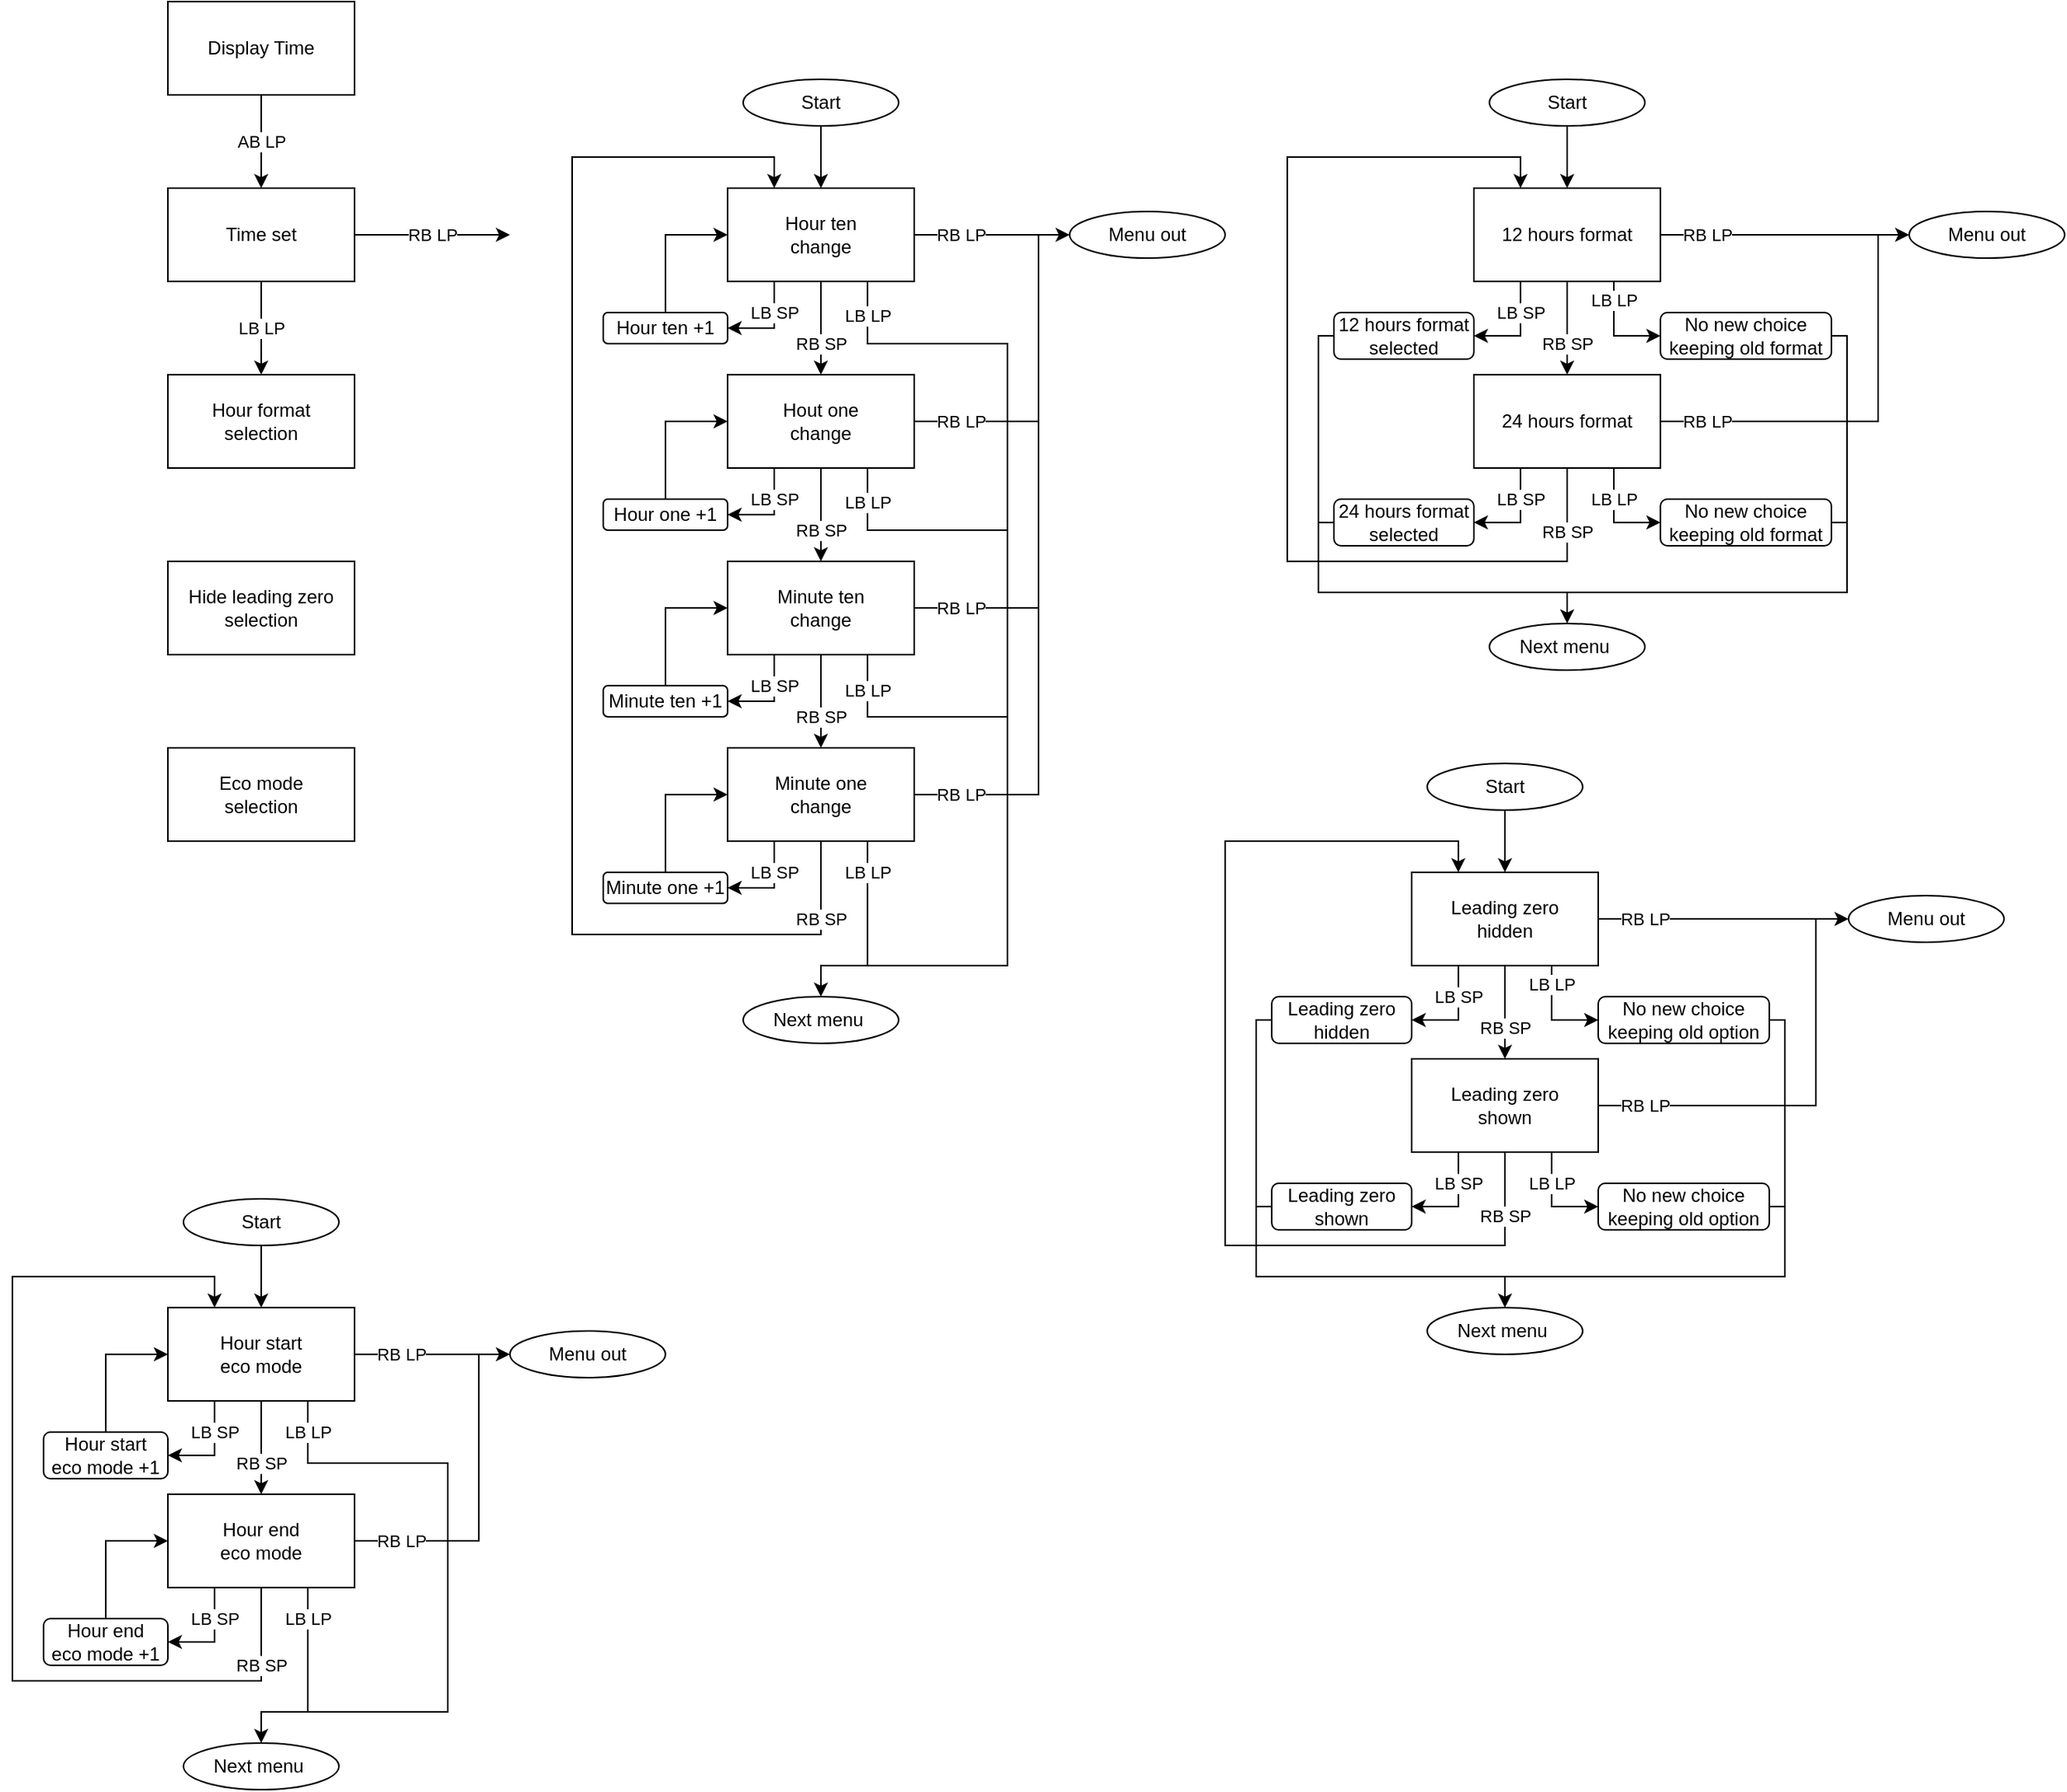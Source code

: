 <mxfile version="20.4.0" type="device"><diagram id="Yvb9KGptRz-v4rxqqtu0" name="Page-1"><mxGraphModel dx="2076" dy="1078" grid="1" gridSize="10" guides="1" tooltips="1" connect="1" arrows="1" fold="1" page="1" pageScale="1" pageWidth="827" pageHeight="1169" math="0" shadow="0"><root><mxCell id="0"/><mxCell id="1" parent="0"/><mxCell id="--akJAqFY3KKHijn7ogY-1" value="Display Time" style="rounded=0;whiteSpace=wrap;html=1;" vertex="1" parent="1"><mxGeometry x="160" y="80" width="120" height="60" as="geometry"/></mxCell><mxCell id="--akJAqFY3KKHijn7ogY-2" value="Hour format&lt;br&gt;selection" style="rounded=0;whiteSpace=wrap;html=1;" vertex="1" parent="1"><mxGeometry x="160" y="320" width="120" height="60" as="geometry"/></mxCell><mxCell id="--akJAqFY3KKHijn7ogY-4" value="AB LP" style="endArrow=classic;html=1;rounded=0;exitX=0.5;exitY=1;exitDx=0;exitDy=0;entryX=0.5;entryY=0;entryDx=0;entryDy=0;" edge="1" parent="1" source="--akJAqFY3KKHijn7ogY-1" target="--akJAqFY3KKHijn7ogY-9"><mxGeometry width="50" height="50" relative="1" as="geometry"><mxPoint x="390" y="310" as="sourcePoint"/><mxPoint x="220" y="180" as="targetPoint"/><mxPoint as="offset"/></mxGeometry></mxCell><mxCell id="--akJAqFY3KKHijn7ogY-6" value="Hide leading zero&lt;br&gt;selection" style="rounded=0;whiteSpace=wrap;html=1;" vertex="1" parent="1"><mxGeometry x="160" y="440" width="120" height="60" as="geometry"/></mxCell><mxCell id="--akJAqFY3KKHijn7ogY-9" value="Time set" style="rounded=0;whiteSpace=wrap;html=1;" vertex="1" parent="1"><mxGeometry x="160" y="200" width="120" height="60" as="geometry"/></mxCell><mxCell id="--akJAqFY3KKHijn7ogY-10" value="Eco mode&lt;br&gt;selection" style="rounded=0;whiteSpace=wrap;html=1;" vertex="1" parent="1"><mxGeometry x="160" y="560" width="120" height="60" as="geometry"/></mxCell><mxCell id="--akJAqFY3KKHijn7ogY-12" value="RB LP" style="endArrow=classic;html=1;rounded=0;" edge="1" parent="1"><mxGeometry width="50" height="50" relative="1" as="geometry"><mxPoint x="280" y="230" as="sourcePoint"/><mxPoint x="380" y="230" as="targetPoint"/></mxGeometry></mxCell><mxCell id="--akJAqFY3KKHijn7ogY-82" value="RB LP" style="edgeStyle=orthogonalEdgeStyle;rounded=0;orthogonalLoop=1;jettySize=auto;html=1;entryX=0;entryY=0.5;entryDx=0;entryDy=0;" edge="1" parent="1" source="--akJAqFY3KKHijn7ogY-13" target="--akJAqFY3KKHijn7ogY-78"><mxGeometry x="-0.4" relative="1" as="geometry"><mxPoint as="offset"/></mxGeometry></mxCell><mxCell id="--akJAqFY3KKHijn7ogY-13" value="Hour ten&lt;br&gt;change" style="rounded=0;whiteSpace=wrap;html=1;" vertex="1" parent="1"><mxGeometry x="520" y="200" width="120" height="60" as="geometry"/></mxCell><mxCell id="--akJAqFY3KKHijn7ogY-14" value="LB SP" style="endArrow=classic;html=1;rounded=0;exitX=0.25;exitY=1;exitDx=0;exitDy=0;entryX=1;entryY=0.5;entryDx=0;entryDy=0;" edge="1" parent="1" source="--akJAqFY3KKHijn7ogY-13" target="--akJAqFY3KKHijn7ogY-15"><mxGeometry x="-0.333" width="50" height="50" relative="1" as="geometry"><mxPoint x="544" y="260" as="sourcePoint"/><mxPoint x="580" y="300" as="targetPoint"/><Array as="points"><mxPoint x="550" y="290"/></Array><mxPoint as="offset"/></mxGeometry></mxCell><mxCell id="--akJAqFY3KKHijn7ogY-15" value="Hour ten +1" style="rounded=1;whiteSpace=wrap;html=1;" vertex="1" parent="1"><mxGeometry x="440" y="280" width="80" height="20" as="geometry"/></mxCell><mxCell id="--akJAqFY3KKHijn7ogY-17" value="" style="endArrow=classic;html=1;rounded=0;exitX=0.5;exitY=0;exitDx=0;exitDy=0;" edge="1" parent="1" source="--akJAqFY3KKHijn7ogY-15"><mxGeometry width="50" height="50" relative="1" as="geometry"><mxPoint x="460" y="320" as="sourcePoint"/><mxPoint x="520" y="230" as="targetPoint"/><Array as="points"><mxPoint x="480" y="230"/></Array></mxGeometry></mxCell><mxCell id="--akJAqFY3KKHijn7ogY-18" value="RB SP" style="endArrow=classic;html=1;rounded=0;exitX=0.5;exitY=1;exitDx=0;exitDy=0;entryX=0.5;entryY=0;entryDx=0;entryDy=0;" edge="1" parent="1" source="--akJAqFY3KKHijn7ogY-13" target="--akJAqFY3KKHijn7ogY-19"><mxGeometry x="0.333" width="50" height="50" relative="1" as="geometry"><mxPoint x="460" y="410" as="sourcePoint"/><mxPoint x="580" y="330" as="targetPoint"/><Array as="points"/><mxPoint as="offset"/></mxGeometry></mxCell><mxCell id="--akJAqFY3KKHijn7ogY-19" value="Hout one&lt;br&gt;change" style="rounded=0;whiteSpace=wrap;html=1;" vertex="1" parent="1"><mxGeometry x="520" y="320" width="120" height="60" as="geometry"/></mxCell><mxCell id="--akJAqFY3KKHijn7ogY-25" value="Minute ten&lt;br&gt;change" style="rounded=0;whiteSpace=wrap;html=1;" vertex="1" parent="1"><mxGeometry x="520" y="440" width="120" height="60" as="geometry"/></mxCell><mxCell id="--akJAqFY3KKHijn7ogY-26" value="Minute one&lt;br&gt;change" style="rounded=0;whiteSpace=wrap;html=1;" vertex="1" parent="1"><mxGeometry x="520" y="560" width="120" height="60" as="geometry"/></mxCell><mxCell id="--akJAqFY3KKHijn7ogY-68" style="edgeStyle=orthogonalEdgeStyle;rounded=0;orthogonalLoop=1;jettySize=auto;html=1;exitX=0.5;exitY=0;exitDx=0;exitDy=0;entryX=0;entryY=0.5;entryDx=0;entryDy=0;" edge="1" parent="1" source="--akJAqFY3KKHijn7ogY-30" target="--akJAqFY3KKHijn7ogY-19"><mxGeometry relative="1" as="geometry"/></mxCell><mxCell id="--akJAqFY3KKHijn7ogY-30" value="Hour one +1" style="rounded=1;whiteSpace=wrap;html=1;" vertex="1" parent="1"><mxGeometry x="440" y="400" width="80" height="20" as="geometry"/></mxCell><mxCell id="--akJAqFY3KKHijn7ogY-69" style="edgeStyle=orthogonalEdgeStyle;rounded=0;orthogonalLoop=1;jettySize=auto;html=1;exitX=0.5;exitY=0;exitDx=0;exitDy=0;entryX=0;entryY=0.5;entryDx=0;entryDy=0;" edge="1" parent="1" source="--akJAqFY3KKHijn7ogY-31" target="--akJAqFY3KKHijn7ogY-25"><mxGeometry relative="1" as="geometry"/></mxCell><mxCell id="--akJAqFY3KKHijn7ogY-31" value="Minute ten +1" style="rounded=1;whiteSpace=wrap;html=1;" vertex="1" parent="1"><mxGeometry x="440" y="520" width="80" height="20" as="geometry"/></mxCell><mxCell id="--akJAqFY3KKHijn7ogY-70" style="edgeStyle=orthogonalEdgeStyle;rounded=0;orthogonalLoop=1;jettySize=auto;html=1;exitX=0.5;exitY=0;exitDx=0;exitDy=0;entryX=0;entryY=0.5;entryDx=0;entryDy=0;" edge="1" parent="1" source="--akJAqFY3KKHijn7ogY-32" target="--akJAqFY3KKHijn7ogY-26"><mxGeometry relative="1" as="geometry"/></mxCell><mxCell id="--akJAqFY3KKHijn7ogY-32" value="Minute one +1" style="rounded=1;whiteSpace=wrap;html=1;" vertex="1" parent="1"><mxGeometry x="440" y="640" width="80" height="20" as="geometry"/></mxCell><mxCell id="--akJAqFY3KKHijn7ogY-33" value="LB SP" style="endArrow=classic;html=1;rounded=0;exitX=0.25;exitY=1;exitDx=0;exitDy=0;entryX=1;entryY=0.5;entryDx=0;entryDy=0;" edge="1" parent="1" source="--akJAqFY3KKHijn7ogY-26" target="--akJAqFY3KKHijn7ogY-32"><mxGeometry x="-0.333" width="50" height="50" relative="1" as="geometry"><mxPoint x="590" y="660" as="sourcePoint"/><mxPoint x="640" y="610" as="targetPoint"/><Array as="points"><mxPoint x="550" y="650"/></Array><mxPoint as="offset"/></mxGeometry></mxCell><mxCell id="--akJAqFY3KKHijn7ogY-34" value="LB SP" style="endArrow=classic;html=1;rounded=0;entryX=1;entryY=0.5;entryDx=0;entryDy=0;exitX=0.25;exitY=1;exitDx=0;exitDy=0;" edge="1" parent="1" source="--akJAqFY3KKHijn7ogY-25" target="--akJAqFY3KKHijn7ogY-31"><mxGeometry x="-0.333" width="50" height="50" relative="1" as="geometry"><mxPoint x="540" y="510" as="sourcePoint"/><mxPoint x="640" y="470" as="targetPoint"/><Array as="points"><mxPoint x="550" y="530"/></Array><mxPoint as="offset"/></mxGeometry></mxCell><mxCell id="--akJAqFY3KKHijn7ogY-35" value="LB SP" style="endArrow=classic;html=1;rounded=0;exitX=0.25;exitY=1;exitDx=0;exitDy=0;entryX=1;entryY=0.5;entryDx=0;entryDy=0;" edge="1" parent="1" source="--akJAqFY3KKHijn7ogY-19" target="--akJAqFY3KKHijn7ogY-30"><mxGeometry x="-0.333" width="50" height="50" relative="1" as="geometry"><mxPoint x="560" y="460" as="sourcePoint"/><mxPoint x="610" y="410" as="targetPoint"/><Array as="points"><mxPoint x="550" y="410"/></Array><mxPoint as="offset"/></mxGeometry></mxCell><mxCell id="--akJAqFY3KKHijn7ogY-27" value="RB SP" style="endArrow=classic;html=1;rounded=0;exitX=0.5;exitY=1;exitDx=0;exitDy=0;entryX=0.5;entryY=0;entryDx=0;entryDy=0;" edge="1" parent="1" source="--akJAqFY3KKHijn7ogY-19" target="--akJAqFY3KKHijn7ogY-25"><mxGeometry x="0.333" width="50" height="50" relative="1" as="geometry"><mxPoint x="590" y="400" as="sourcePoint"/><mxPoint x="640" y="350" as="targetPoint"/><mxPoint as="offset"/></mxGeometry></mxCell><mxCell id="--akJAqFY3KKHijn7ogY-28" value="RB SP" style="endArrow=classic;html=1;rounded=0;exitX=0.5;exitY=1;exitDx=0;exitDy=0;entryX=0.5;entryY=0;entryDx=0;entryDy=0;" edge="1" parent="1" source="--akJAqFY3KKHijn7ogY-25" target="--akJAqFY3KKHijn7ogY-26"><mxGeometry x="0.333" width="50" height="50" relative="1" as="geometry"><mxPoint x="590" y="390.0" as="sourcePoint"/><mxPoint x="590" y="450.0" as="targetPoint"/><mxPoint as="offset"/></mxGeometry></mxCell><mxCell id="--akJAqFY3KKHijn7ogY-29" value="RB SP" style="endArrow=classic;html=1;rounded=0;exitX=0.5;exitY=1;exitDx=0;exitDy=0;entryX=0.25;entryY=0;entryDx=0;entryDy=0;" edge="1" parent="1" source="--akJAqFY3KKHijn7ogY-26" target="--akJAqFY3KKHijn7ogY-13"><mxGeometry x="-0.885" width="50" height="50" relative="1" as="geometry"><mxPoint x="590" y="510.0" as="sourcePoint"/><mxPoint x="670" y="430" as="targetPoint"/><Array as="points"><mxPoint x="580" y="680"/><mxPoint x="420" y="680"/><mxPoint x="420" y="180"/><mxPoint x="550" y="180"/></Array><mxPoint as="offset"/></mxGeometry></mxCell><mxCell id="--akJAqFY3KKHijn7ogY-36" value="LB LP" style="endArrow=classic;html=1;rounded=0;exitX=0.5;exitY=1;exitDx=0;exitDy=0;entryX=0.5;entryY=0;entryDx=0;entryDy=0;" edge="1" parent="1" source="--akJAqFY3KKHijn7ogY-9" target="--akJAqFY3KKHijn7ogY-2"><mxGeometry width="50" height="50" relative="1" as="geometry"><mxPoint x="430" y="320" as="sourcePoint"/><mxPoint x="480" y="270" as="targetPoint"/></mxGeometry></mxCell><mxCell id="--akJAqFY3KKHijn7ogY-80" value="RB LP" style="edgeStyle=orthogonalEdgeStyle;rounded=0;orthogonalLoop=1;jettySize=auto;html=1;entryX=0;entryY=0.5;entryDx=0;entryDy=0;" edge="1" parent="1" source="--akJAqFY3KKHijn7ogY-38" target="--akJAqFY3KKHijn7ogY-61"><mxGeometry x="-0.625" relative="1" as="geometry"><mxPoint as="offset"/></mxGeometry></mxCell><mxCell id="--akJAqFY3KKHijn7ogY-38" value="12 hours format" style="rounded=0;whiteSpace=wrap;html=1;" vertex="1" parent="1"><mxGeometry x="1000" y="200" width="120" height="60" as="geometry"/></mxCell><mxCell id="--akJAqFY3KKHijn7ogY-39" value="24 hours format" style="rounded=0;whiteSpace=wrap;html=1;" vertex="1" parent="1"><mxGeometry x="1000" y="320" width="120" height="60" as="geometry"/></mxCell><mxCell id="--akJAqFY3KKHijn7ogY-43" value="12 hours format&lt;br&gt;selected" style="rounded=1;whiteSpace=wrap;html=1;" vertex="1" parent="1"><mxGeometry x="910" y="280" width="90" height="30" as="geometry"/></mxCell><mxCell id="--akJAqFY3KKHijn7ogY-44" value="LB SP" style="endArrow=classic;html=1;rounded=0;exitX=0.25;exitY=1;exitDx=0;exitDy=0;entryX=1;entryY=0.5;entryDx=0;entryDy=0;" edge="1" parent="1" source="--akJAqFY3KKHijn7ogY-38" target="--akJAqFY3KKHijn7ogY-43"><mxGeometry x="-0.385" width="50" height="50" relative="1" as="geometry"><mxPoint x="1000" y="330" as="sourcePoint"/><mxPoint x="1050" y="280" as="targetPoint"/><Array as="points"><mxPoint x="1030" y="295"/></Array><mxPoint as="offset"/></mxGeometry></mxCell><mxCell id="--akJAqFY3KKHijn7ogY-40" value="RB SP" style="endArrow=classic;html=1;rounded=0;exitX=0.5;exitY=1;exitDx=0;exitDy=0;entryX=0.5;entryY=0;entryDx=0;entryDy=0;" edge="1" parent="1" source="--akJAqFY3KKHijn7ogY-38" target="--akJAqFY3KKHijn7ogY-39"><mxGeometry x="0.333" width="50" height="50" relative="1" as="geometry"><mxPoint x="910" y="320" as="sourcePoint"/><mxPoint x="960" y="270" as="targetPoint"/><mxPoint as="offset"/></mxGeometry></mxCell><mxCell id="--akJAqFY3KKHijn7ogY-45" value="Start" style="ellipse;whiteSpace=wrap;html=1;" vertex="1" parent="1"><mxGeometry x="1010" y="130" width="100" height="30" as="geometry"/></mxCell><mxCell id="--akJAqFY3KKHijn7ogY-47" value="Next menu&amp;nbsp;" style="ellipse;whiteSpace=wrap;html=1;" vertex="1" parent="1"><mxGeometry x="1010" y="480" width="100" height="30" as="geometry"/></mxCell><mxCell id="--akJAqFY3KKHijn7ogY-48" value="LB LP" style="endArrow=classic;html=1;rounded=0;exitX=0.75;exitY=1;exitDx=0;exitDy=0;entryX=0;entryY=0.5;entryDx=0;entryDy=0;" edge="1" parent="1" source="--akJAqFY3KKHijn7ogY-38" target="--akJAqFY3KKHijn7ogY-49"><mxGeometry x="-0.639" width="50" height="50" relative="1" as="geometry"><mxPoint x="1010" y="370" as="sourcePoint"/><mxPoint x="1160" y="310" as="targetPoint"/><Array as="points"><mxPoint x="1090" y="295"/></Array><mxPoint as="offset"/></mxGeometry></mxCell><mxCell id="--akJAqFY3KKHijn7ogY-49" value="No new choice&lt;br&gt;keeping old format" style="rounded=1;whiteSpace=wrap;html=1;" vertex="1" parent="1"><mxGeometry x="1120" y="280" width="110" height="30" as="geometry"/></mxCell><mxCell id="--akJAqFY3KKHijn7ogY-51" value="RB SP" style="endArrow=classic;html=1;rounded=0;exitX=0.5;exitY=1;exitDx=0;exitDy=0;entryX=0.25;entryY=0;entryDx=0;entryDy=0;" edge="1" parent="1" source="--akJAqFY3KKHijn7ogY-39" target="--akJAqFY3KKHijn7ogY-38"><mxGeometry x="-0.877" width="50" height="50" relative="1" as="geometry"><mxPoint x="1030" y="370" as="sourcePoint"/><mxPoint x="1080" y="320" as="targetPoint"/><Array as="points"><mxPoint x="1060" y="440"/><mxPoint x="880" y="440"/><mxPoint x="880" y="180"/><mxPoint x="1030" y="180"/></Array><mxPoint as="offset"/></mxGeometry></mxCell><mxCell id="--akJAqFY3KKHijn7ogY-52" value="24 hours format&lt;br&gt;selected" style="rounded=1;whiteSpace=wrap;html=1;" vertex="1" parent="1"><mxGeometry x="910" y="400" width="90" height="30" as="geometry"/></mxCell><mxCell id="--akJAqFY3KKHijn7ogY-53" value="LB SP" style="endArrow=classic;html=1;rounded=0;exitX=0.25;exitY=1;exitDx=0;exitDy=0;entryX=1;entryY=0.5;entryDx=0;entryDy=0;" edge="1" parent="1" source="--akJAqFY3KKHijn7ogY-39" target="--akJAqFY3KKHijn7ogY-52"><mxGeometry x="-0.385" width="50" height="50" relative="1" as="geometry"><mxPoint x="1030" y="430" as="sourcePoint"/><mxPoint x="1080" y="380" as="targetPoint"/><Array as="points"><mxPoint x="1030" y="415"/></Array><mxPoint as="offset"/></mxGeometry></mxCell><mxCell id="--akJAqFY3KKHijn7ogY-54" value="No new choice&lt;br&gt;keeping old format" style="rounded=1;whiteSpace=wrap;html=1;" vertex="1" parent="1"><mxGeometry x="1120" y="400" width="110" height="30" as="geometry"/></mxCell><mxCell id="--akJAqFY3KKHijn7ogY-55" value="LB LP" style="endArrow=classic;html=1;rounded=0;exitX=0.75;exitY=1;exitDx=0;exitDy=0;entryX=0;entryY=0.5;entryDx=0;entryDy=0;" edge="1" parent="1" source="--akJAqFY3KKHijn7ogY-39" target="--akJAqFY3KKHijn7ogY-54"><mxGeometry x="-0.385" width="50" height="50" relative="1" as="geometry"><mxPoint x="1100" y="380" as="sourcePoint"/><mxPoint x="1150" y="330" as="targetPoint"/><Array as="points"><mxPoint x="1090" y="415"/></Array><mxPoint as="offset"/></mxGeometry></mxCell><mxCell id="--akJAqFY3KKHijn7ogY-58" value="" style="endArrow=classic;html=1;rounded=0;exitX=0.5;exitY=1;exitDx=0;exitDy=0;entryX=0.5;entryY=0;entryDx=0;entryDy=0;" edge="1" parent="1" source="--akJAqFY3KKHijn7ogY-45" target="--akJAqFY3KKHijn7ogY-38"><mxGeometry width="50" height="50" relative="1" as="geometry"><mxPoint x="1070" y="170" as="sourcePoint"/><mxPoint x="1120" y="120" as="targetPoint"/></mxGeometry></mxCell><mxCell id="--akJAqFY3KKHijn7ogY-59" value="" style="endArrow=classic;html=1;rounded=0;entryX=0.5;entryY=0;entryDx=0;entryDy=0;exitX=0;exitY=0.5;exitDx=0;exitDy=0;" edge="1" parent="1" source="--akJAqFY3KKHijn7ogY-43" target="--akJAqFY3KKHijn7ogY-47"><mxGeometry width="50" height="50" relative="1" as="geometry"><mxPoint x="1090" y="440" as="sourcePoint"/><mxPoint x="1140" y="390" as="targetPoint"/><Array as="points"><mxPoint x="900" y="295"/><mxPoint x="900" y="460"/><mxPoint x="1060" y="460"/></Array></mxGeometry></mxCell><mxCell id="--akJAqFY3KKHijn7ogY-60" value="" style="endArrow=none;html=1;rounded=0;exitX=0;exitY=0.5;exitDx=0;exitDy=0;" edge="1" parent="1" source="--akJAqFY3KKHijn7ogY-52"><mxGeometry width="50" height="50" relative="1" as="geometry"><mxPoint x="1090" y="380" as="sourcePoint"/><mxPoint x="900" y="415" as="targetPoint"/></mxGeometry></mxCell><mxCell id="--akJAqFY3KKHijn7ogY-61" value="Menu out" style="ellipse;whiteSpace=wrap;html=1;" vertex="1" parent="1"><mxGeometry x="1280" y="215" width="100" height="30" as="geometry"/></mxCell><mxCell id="--akJAqFY3KKHijn7ogY-63" value="" style="endArrow=none;html=1;rounded=0;exitX=1;exitY=0.5;exitDx=0;exitDy=0;" edge="1" parent="1" source="--akJAqFY3KKHijn7ogY-49"><mxGeometry width="50" height="50" relative="1" as="geometry"><mxPoint x="1110" y="390" as="sourcePoint"/><mxPoint x="1060" y="460" as="targetPoint"/><Array as="points"><mxPoint x="1240" y="295"/><mxPoint x="1240" y="460"/></Array></mxGeometry></mxCell><mxCell id="--akJAqFY3KKHijn7ogY-64" value="" style="endArrow=none;html=1;rounded=0;exitX=1;exitY=0.5;exitDx=0;exitDy=0;" edge="1" parent="1" source="--akJAqFY3KKHijn7ogY-54"><mxGeometry width="50" height="50" relative="1" as="geometry"><mxPoint x="1110" y="390" as="sourcePoint"/><mxPoint x="1240" y="415" as="targetPoint"/></mxGeometry></mxCell><mxCell id="--akJAqFY3KKHijn7ogY-71" value="Next menu&amp;nbsp;" style="ellipse;whiteSpace=wrap;html=1;" vertex="1" parent="1"><mxGeometry x="530" y="720" width="100" height="30" as="geometry"/></mxCell><mxCell id="--akJAqFY3KKHijn7ogY-72" value="LB LP" style="endArrow=classic;html=1;rounded=0;exitX=0.75;exitY=1;exitDx=0;exitDy=0;entryX=0.5;entryY=0;entryDx=0;entryDy=0;" edge="1" parent="1" source="--akJAqFY3KKHijn7ogY-26" target="--akJAqFY3KKHijn7ogY-71"><mxGeometry x="-0.692" width="50" height="50" relative="1" as="geometry"><mxPoint x="690" y="680" as="sourcePoint"/><mxPoint x="740" y="630" as="targetPoint"/><Array as="points"><mxPoint x="610" y="700"/><mxPoint x="580" y="700"/></Array><mxPoint as="offset"/></mxGeometry></mxCell><mxCell id="--akJAqFY3KKHijn7ogY-73" value="LB LP" style="endArrow=none;html=1;rounded=0;exitX=0.75;exitY=1;exitDx=0;exitDy=0;" edge="1" parent="1" source="--akJAqFY3KKHijn7ogY-25"><mxGeometry x="-0.882" width="50" height="50" relative="1" as="geometry"><mxPoint x="660" y="610" as="sourcePoint"/><mxPoint x="610" y="700" as="targetPoint"/><Array as="points"><mxPoint x="610" y="540"/><mxPoint x="700" y="540"/><mxPoint x="700" y="700"/></Array><mxPoint as="offset"/></mxGeometry></mxCell><mxCell id="--akJAqFY3KKHijn7ogY-74" value="LB LP" style="endArrow=none;html=1;rounded=0;exitX=0.75;exitY=1;exitDx=0;exitDy=0;" edge="1" parent="1" source="--akJAqFY3KKHijn7ogY-19"><mxGeometry x="-0.826" width="50" height="50" relative="1" as="geometry"><mxPoint x="660" y="520" as="sourcePoint"/><mxPoint x="700" y="540" as="targetPoint"/><Array as="points"><mxPoint x="610" y="420"/><mxPoint x="700" y="420"/></Array><mxPoint as="offset"/></mxGeometry></mxCell><mxCell id="--akJAqFY3KKHijn7ogY-75" value="LB LP" style="endArrow=none;html=1;rounded=0;exitX=0.75;exitY=1;exitDx=0;exitDy=0;" edge="1" parent="1" source="--akJAqFY3KKHijn7ogY-13"><mxGeometry x="-0.826" width="50" height="50" relative="1" as="geometry"><mxPoint x="660" y="360" as="sourcePoint"/><mxPoint x="700" y="420" as="targetPoint"/><Array as="points"><mxPoint x="610" y="300"/><mxPoint x="700" y="300"/></Array><mxPoint as="offset"/></mxGeometry></mxCell><mxCell id="--akJAqFY3KKHijn7ogY-77" style="edgeStyle=orthogonalEdgeStyle;rounded=0;orthogonalLoop=1;jettySize=auto;html=1;entryX=0.5;entryY=0;entryDx=0;entryDy=0;" edge="1" parent="1" source="--akJAqFY3KKHijn7ogY-76" target="--akJAqFY3KKHijn7ogY-13"><mxGeometry relative="1" as="geometry"/></mxCell><mxCell id="--akJAqFY3KKHijn7ogY-76" value="Start" style="ellipse;whiteSpace=wrap;html=1;" vertex="1" parent="1"><mxGeometry x="530" y="130" width="100" height="30" as="geometry"/></mxCell><mxCell id="--akJAqFY3KKHijn7ogY-78" value="Menu out" style="ellipse;whiteSpace=wrap;html=1;" vertex="1" parent="1"><mxGeometry x="740" y="215" width="100" height="30" as="geometry"/></mxCell><mxCell id="--akJAqFY3KKHijn7ogY-81" value="RB LP" style="endArrow=none;html=1;rounded=0;exitX=1;exitY=0.5;exitDx=0;exitDy=0;" edge="1" parent="1" source="--akJAqFY3KKHijn7ogY-39"><mxGeometry x="-0.769" width="50" height="50" relative="1" as="geometry"><mxPoint x="1010" y="350" as="sourcePoint"/><mxPoint x="1260" y="230" as="targetPoint"/><Array as="points"><mxPoint x="1260" y="350"/></Array><mxPoint as="offset"/></mxGeometry></mxCell><mxCell id="--akJAqFY3KKHijn7ogY-83" value="RB LP" style="endArrow=none;html=1;rounded=0;exitX=1;exitY=0.5;exitDx=0;exitDy=0;" edge="1" parent="1" source="--akJAqFY3KKHijn7ogY-19"><mxGeometry x="-0.7" width="50" height="50" relative="1" as="geometry"><mxPoint x="770" y="440" as="sourcePoint"/><mxPoint x="720" y="230" as="targetPoint"/><Array as="points"><mxPoint x="670" y="350"/><mxPoint x="720" y="350"/></Array><mxPoint as="offset"/></mxGeometry></mxCell><mxCell id="--akJAqFY3KKHijn7ogY-85" value="RB LP" style="endArrow=none;html=1;rounded=0;exitX=1;exitY=0.5;exitDx=0;exitDy=0;" edge="1" parent="1" source="--akJAqFY3KKHijn7ogY-25"><mxGeometry x="-0.7" width="50" height="50" relative="1" as="geometry"><mxPoint x="770" y="440" as="sourcePoint"/><mxPoint x="720" y="350" as="targetPoint"/><Array as="points"><mxPoint x="720" y="470"/></Array><mxPoint as="offset"/></mxGeometry></mxCell><mxCell id="--akJAqFY3KKHijn7ogY-86" value="RB LP" style="endArrow=none;html=1;rounded=0;exitX=1;exitY=0.5;exitDx=0;exitDy=0;" edge="1" parent="1" source="--akJAqFY3KKHijn7ogY-26"><mxGeometry x="-0.7" width="50" height="50" relative="1" as="geometry"><mxPoint x="770" y="520" as="sourcePoint"/><mxPoint x="720" y="470" as="targetPoint"/><Array as="points"><mxPoint x="720" y="590"/></Array><mxPoint as="offset"/></mxGeometry></mxCell><mxCell id="--akJAqFY3KKHijn7ogY-87" value="RB LP" style="edgeStyle=orthogonalEdgeStyle;rounded=0;orthogonalLoop=1;jettySize=auto;html=1;entryX=0;entryY=0.5;entryDx=0;entryDy=0;" edge="1" parent="1" source="--akJAqFY3KKHijn7ogY-88" target="--akJAqFY3KKHijn7ogY-105"><mxGeometry x="-0.627" relative="1" as="geometry"><mxPoint as="offset"/></mxGeometry></mxCell><mxCell id="--akJAqFY3KKHijn7ogY-88" value="Leading zero&lt;br&gt;hidden" style="rounded=0;whiteSpace=wrap;html=1;" vertex="1" parent="1"><mxGeometry x="960" y="640" width="120" height="60" as="geometry"/></mxCell><mxCell id="--akJAqFY3KKHijn7ogY-89" value="Leading zero&lt;br&gt;shown" style="rounded=0;whiteSpace=wrap;html=1;" vertex="1" parent="1"><mxGeometry x="960" y="760" width="120" height="60" as="geometry"/></mxCell><mxCell id="--akJAqFY3KKHijn7ogY-90" value="Leading zero&lt;br&gt;hidden" style="rounded=1;whiteSpace=wrap;html=1;" vertex="1" parent="1"><mxGeometry x="870" y="720" width="90" height="30" as="geometry"/></mxCell><mxCell id="--akJAqFY3KKHijn7ogY-91" value="LB SP" style="endArrow=classic;html=1;rounded=0;exitX=0.25;exitY=1;exitDx=0;exitDy=0;entryX=1;entryY=0.5;entryDx=0;entryDy=0;" edge="1" parent="1" source="--akJAqFY3KKHijn7ogY-88" target="--akJAqFY3KKHijn7ogY-90"><mxGeometry x="-0.385" width="50" height="50" relative="1" as="geometry"><mxPoint x="960" y="770" as="sourcePoint"/><mxPoint x="1010" y="720" as="targetPoint"/><Array as="points"><mxPoint x="990" y="735"/></Array><mxPoint as="offset"/></mxGeometry></mxCell><mxCell id="--akJAqFY3KKHijn7ogY-92" value="RB SP" style="endArrow=classic;html=1;rounded=0;exitX=0.5;exitY=1;exitDx=0;exitDy=0;entryX=0.5;entryY=0;entryDx=0;entryDy=0;" edge="1" parent="1" source="--akJAqFY3KKHijn7ogY-88" target="--akJAqFY3KKHijn7ogY-89"><mxGeometry x="0.333" width="50" height="50" relative="1" as="geometry"><mxPoint x="870" y="760" as="sourcePoint"/><mxPoint x="920" y="710" as="targetPoint"/><mxPoint as="offset"/></mxGeometry></mxCell><mxCell id="--akJAqFY3KKHijn7ogY-93" value="Start" style="ellipse;whiteSpace=wrap;html=1;" vertex="1" parent="1"><mxGeometry x="970" y="570" width="100" height="30" as="geometry"/></mxCell><mxCell id="--akJAqFY3KKHijn7ogY-94" value="Next menu&amp;nbsp;" style="ellipse;whiteSpace=wrap;html=1;" vertex="1" parent="1"><mxGeometry x="970" y="920" width="100" height="30" as="geometry"/></mxCell><mxCell id="--akJAqFY3KKHijn7ogY-95" value="LB LP" style="endArrow=classic;html=1;rounded=0;exitX=0.75;exitY=1;exitDx=0;exitDy=0;entryX=0;entryY=0.5;entryDx=0;entryDy=0;" edge="1" parent="1" source="--akJAqFY3KKHijn7ogY-88" target="--akJAqFY3KKHijn7ogY-96"><mxGeometry x="-0.639" width="50" height="50" relative="1" as="geometry"><mxPoint x="970" y="810" as="sourcePoint"/><mxPoint x="1120" y="750" as="targetPoint"/><Array as="points"><mxPoint x="1050" y="735"/></Array><mxPoint as="offset"/></mxGeometry></mxCell><mxCell id="--akJAqFY3KKHijn7ogY-96" value="No new choice&lt;br&gt;keeping old option" style="rounded=1;whiteSpace=wrap;html=1;" vertex="1" parent="1"><mxGeometry x="1080" y="720" width="110" height="30" as="geometry"/></mxCell><mxCell id="--akJAqFY3KKHijn7ogY-97" value="RB SP" style="endArrow=classic;html=1;rounded=0;exitX=0.5;exitY=1;exitDx=0;exitDy=0;entryX=0.25;entryY=0;entryDx=0;entryDy=0;" edge="1" parent="1" source="--akJAqFY3KKHijn7ogY-89" target="--akJAqFY3KKHijn7ogY-88"><mxGeometry x="-0.877" width="50" height="50" relative="1" as="geometry"><mxPoint x="990" y="810" as="sourcePoint"/><mxPoint x="1040" y="760" as="targetPoint"/><Array as="points"><mxPoint x="1020" y="880"/><mxPoint x="840" y="880"/><mxPoint x="840" y="620"/><mxPoint x="990" y="620"/></Array><mxPoint as="offset"/></mxGeometry></mxCell><mxCell id="--akJAqFY3KKHijn7ogY-98" value="Leading zero&lt;br&gt;shown" style="rounded=1;whiteSpace=wrap;html=1;" vertex="1" parent="1"><mxGeometry x="870" y="840" width="90" height="30" as="geometry"/></mxCell><mxCell id="--akJAqFY3KKHijn7ogY-99" value="LB SP" style="endArrow=classic;html=1;rounded=0;exitX=0.25;exitY=1;exitDx=0;exitDy=0;entryX=1;entryY=0.5;entryDx=0;entryDy=0;" edge="1" parent="1" source="--akJAqFY3KKHijn7ogY-89" target="--akJAqFY3KKHijn7ogY-98"><mxGeometry x="-0.385" width="50" height="50" relative="1" as="geometry"><mxPoint x="990" y="870" as="sourcePoint"/><mxPoint x="1040" y="820" as="targetPoint"/><Array as="points"><mxPoint x="990" y="855"/></Array><mxPoint as="offset"/></mxGeometry></mxCell><mxCell id="--akJAqFY3KKHijn7ogY-100" value="No new choice&lt;br&gt;keeping old option" style="rounded=1;whiteSpace=wrap;html=1;" vertex="1" parent="1"><mxGeometry x="1080" y="840" width="110" height="30" as="geometry"/></mxCell><mxCell id="--akJAqFY3KKHijn7ogY-101" value="LB LP" style="endArrow=classic;html=1;rounded=0;exitX=0.75;exitY=1;exitDx=0;exitDy=0;entryX=0;entryY=0.5;entryDx=0;entryDy=0;" edge="1" parent="1" source="--akJAqFY3KKHijn7ogY-89" target="--akJAqFY3KKHijn7ogY-100"><mxGeometry x="-0.385" width="50" height="50" relative="1" as="geometry"><mxPoint x="1060" y="820" as="sourcePoint"/><mxPoint x="1110" y="770" as="targetPoint"/><Array as="points"><mxPoint x="1050" y="855"/></Array><mxPoint as="offset"/></mxGeometry></mxCell><mxCell id="--akJAqFY3KKHijn7ogY-102" value="" style="endArrow=classic;html=1;rounded=0;exitX=0.5;exitY=1;exitDx=0;exitDy=0;entryX=0.5;entryY=0;entryDx=0;entryDy=0;" edge="1" parent="1" source="--akJAqFY3KKHijn7ogY-93" target="--akJAqFY3KKHijn7ogY-88"><mxGeometry width="50" height="50" relative="1" as="geometry"><mxPoint x="1030" y="610" as="sourcePoint"/><mxPoint x="1080" y="560" as="targetPoint"/></mxGeometry></mxCell><mxCell id="--akJAqFY3KKHijn7ogY-103" value="" style="endArrow=classic;html=1;rounded=0;entryX=0.5;entryY=0;entryDx=0;entryDy=0;exitX=0;exitY=0.5;exitDx=0;exitDy=0;" edge="1" parent="1" source="--akJAqFY3KKHijn7ogY-90" target="--akJAqFY3KKHijn7ogY-94"><mxGeometry width="50" height="50" relative="1" as="geometry"><mxPoint x="1050" y="880" as="sourcePoint"/><mxPoint x="1100" y="830" as="targetPoint"/><Array as="points"><mxPoint x="860" y="735"/><mxPoint x="860" y="900"/><mxPoint x="1020" y="900"/></Array></mxGeometry></mxCell><mxCell id="--akJAqFY3KKHijn7ogY-104" value="" style="endArrow=none;html=1;rounded=0;exitX=0;exitY=0.5;exitDx=0;exitDy=0;" edge="1" parent="1" source="--akJAqFY3KKHijn7ogY-98"><mxGeometry width="50" height="50" relative="1" as="geometry"><mxPoint x="1050" y="820" as="sourcePoint"/><mxPoint x="860" y="855" as="targetPoint"/></mxGeometry></mxCell><mxCell id="--akJAqFY3KKHijn7ogY-105" value="Menu out" style="ellipse;whiteSpace=wrap;html=1;" vertex="1" parent="1"><mxGeometry x="1241" y="655" width="100" height="30" as="geometry"/></mxCell><mxCell id="--akJAqFY3KKHijn7ogY-106" value="" style="endArrow=none;html=1;rounded=0;exitX=1;exitY=0.5;exitDx=0;exitDy=0;" edge="1" parent="1" source="--akJAqFY3KKHijn7ogY-96"><mxGeometry width="50" height="50" relative="1" as="geometry"><mxPoint x="1070" y="830" as="sourcePoint"/><mxPoint x="1020" y="900" as="targetPoint"/><Array as="points"><mxPoint x="1200" y="735"/><mxPoint x="1200" y="900"/></Array></mxGeometry></mxCell><mxCell id="--akJAqFY3KKHijn7ogY-107" value="" style="endArrow=none;html=1;rounded=0;exitX=1;exitY=0.5;exitDx=0;exitDy=0;" edge="1" parent="1" source="--akJAqFY3KKHijn7ogY-100"><mxGeometry width="50" height="50" relative="1" as="geometry"><mxPoint x="1070" y="830" as="sourcePoint"/><mxPoint x="1200" y="855" as="targetPoint"/></mxGeometry></mxCell><mxCell id="--akJAqFY3KKHijn7ogY-108" value="RB LP" style="endArrow=none;html=1;rounded=0;exitX=1;exitY=0.5;exitDx=0;exitDy=0;" edge="1" parent="1" source="--akJAqFY3KKHijn7ogY-89"><mxGeometry x="-0.769" width="50" height="50" relative="1" as="geometry"><mxPoint x="970" y="790" as="sourcePoint"/><mxPoint x="1220" y="670" as="targetPoint"/><Array as="points"><mxPoint x="1220" y="790"/></Array><mxPoint as="offset"/></mxGeometry></mxCell><mxCell id="--akJAqFY3KKHijn7ogY-109" value="RB LP" style="edgeStyle=orthogonalEdgeStyle;rounded=0;orthogonalLoop=1;jettySize=auto;html=1;entryX=0;entryY=0.5;entryDx=0;entryDy=0;" edge="1" parent="1" source="--akJAqFY3KKHijn7ogY-110" target="--akJAqFY3KKHijn7ogY-137"><mxGeometry x="-0.4" relative="1" as="geometry"><mxPoint as="offset"/></mxGeometry></mxCell><mxCell id="--akJAqFY3KKHijn7ogY-110" value="Hour start&lt;br&gt;eco mode" style="rounded=0;whiteSpace=wrap;html=1;" vertex="1" parent="1"><mxGeometry x="160" y="920" width="120" height="60" as="geometry"/></mxCell><mxCell id="--akJAqFY3KKHijn7ogY-111" value="LB SP" style="endArrow=classic;html=1;rounded=0;exitX=0.25;exitY=1;exitDx=0;exitDy=0;entryX=1;entryY=0.5;entryDx=0;entryDy=0;" edge="1" parent="1" source="--akJAqFY3KKHijn7ogY-110" target="--akJAqFY3KKHijn7ogY-112"><mxGeometry x="-0.385" width="50" height="50" relative="1" as="geometry"><mxPoint x="184" y="980" as="sourcePoint"/><mxPoint x="220" y="1020" as="targetPoint"/><Array as="points"><mxPoint x="190" y="1015"/></Array><mxPoint as="offset"/></mxGeometry></mxCell><mxCell id="--akJAqFY3KKHijn7ogY-112" value="Hour start&lt;br&gt;eco mode +1" style="rounded=1;whiteSpace=wrap;html=1;" vertex="1" parent="1"><mxGeometry x="80" y="1000" width="80" height="30" as="geometry"/></mxCell><mxCell id="--akJAqFY3KKHijn7ogY-113" value="" style="endArrow=classic;html=1;rounded=0;exitX=0.5;exitY=0;exitDx=0;exitDy=0;" edge="1" parent="1" source="--akJAqFY3KKHijn7ogY-112"><mxGeometry width="50" height="50" relative="1" as="geometry"><mxPoint x="100" y="1040" as="sourcePoint"/><mxPoint x="160" y="950" as="targetPoint"/><Array as="points"><mxPoint x="120" y="950"/></Array></mxGeometry></mxCell><mxCell id="--akJAqFY3KKHijn7ogY-114" value="RB SP" style="endArrow=classic;html=1;rounded=0;exitX=0.5;exitY=1;exitDx=0;exitDy=0;entryX=0.5;entryY=0;entryDx=0;entryDy=0;" edge="1" parent="1" source="--akJAqFY3KKHijn7ogY-110" target="--akJAqFY3KKHijn7ogY-115"><mxGeometry x="0.333" width="50" height="50" relative="1" as="geometry"><mxPoint x="100" y="1130" as="sourcePoint"/><mxPoint x="220" y="1050" as="targetPoint"/><Array as="points"/><mxPoint as="offset"/></mxGeometry></mxCell><mxCell id="--akJAqFY3KKHijn7ogY-115" value="Hour end&lt;br&gt;eco mode" style="rounded=0;whiteSpace=wrap;html=1;" vertex="1" parent="1"><mxGeometry x="160" y="1040" width="120" height="60" as="geometry"/></mxCell><mxCell id="--akJAqFY3KKHijn7ogY-118" style="edgeStyle=orthogonalEdgeStyle;rounded=0;orthogonalLoop=1;jettySize=auto;html=1;exitX=0.5;exitY=0;exitDx=0;exitDy=0;entryX=0;entryY=0.5;entryDx=0;entryDy=0;" edge="1" parent="1" source="--akJAqFY3KKHijn7ogY-119" target="--akJAqFY3KKHijn7ogY-115"><mxGeometry relative="1" as="geometry"/></mxCell><mxCell id="--akJAqFY3KKHijn7ogY-119" value="Hour end&lt;br&gt;eco mode +1" style="rounded=1;whiteSpace=wrap;html=1;" vertex="1" parent="1"><mxGeometry x="80" y="1120" width="80" height="30" as="geometry"/></mxCell><mxCell id="--akJAqFY3KKHijn7ogY-126" value="LB SP" style="endArrow=classic;html=1;rounded=0;exitX=0.25;exitY=1;exitDx=0;exitDy=0;entryX=1;entryY=0.5;entryDx=0;entryDy=0;" edge="1" parent="1" source="--akJAqFY3KKHijn7ogY-115" target="--akJAqFY3KKHijn7ogY-119"><mxGeometry x="-0.385" width="50" height="50" relative="1" as="geometry"><mxPoint x="200" y="1180" as="sourcePoint"/><mxPoint x="250" y="1130" as="targetPoint"/><Array as="points"><mxPoint x="190" y="1135"/></Array><mxPoint as="offset"/></mxGeometry></mxCell><mxCell id="--akJAqFY3KKHijn7ogY-127" value="RB SP" style="endArrow=classic;html=1;rounded=0;exitX=0.5;exitY=1;exitDx=0;exitDy=0;entryX=0.25;entryY=0;entryDx=0;entryDy=0;" edge="1" parent="1" source="--akJAqFY3KKHijn7ogY-115" target="--akJAqFY3KKHijn7ogY-110"><mxGeometry x="-0.841" width="50" height="50" relative="1" as="geometry"><mxPoint x="230" y="1120" as="sourcePoint"/><mxPoint x="220.0" y="1160" as="targetPoint"/><mxPoint as="offset"/><Array as="points"><mxPoint x="220" y="1160"/><mxPoint x="60" y="1160"/><mxPoint x="60" y="900"/><mxPoint x="190" y="900"/></Array></mxGeometry></mxCell><mxCell id="--akJAqFY3KKHijn7ogY-130" value="Next menu&amp;nbsp;" style="ellipse;whiteSpace=wrap;html=1;" vertex="1" parent="1"><mxGeometry x="170" y="1200" width="100" height="30" as="geometry"/></mxCell><mxCell id="--akJAqFY3KKHijn7ogY-134" value="LB LP" style="endArrow=none;html=1;rounded=0;exitX=0.75;exitY=1;exitDx=0;exitDy=0;" edge="1" parent="1" source="--akJAqFY3KKHijn7ogY-110"><mxGeometry x="-0.895" width="50" height="50" relative="1" as="geometry"><mxPoint x="300" y="1080" as="sourcePoint"/><mxPoint x="250" y="1180" as="targetPoint"/><Array as="points"><mxPoint x="250" y="1020"/><mxPoint x="340" y="1020"/><mxPoint x="340" y="1180"/></Array><mxPoint as="offset"/></mxGeometry></mxCell><mxCell id="--akJAqFY3KKHijn7ogY-135" style="edgeStyle=orthogonalEdgeStyle;rounded=0;orthogonalLoop=1;jettySize=auto;html=1;entryX=0.5;entryY=0;entryDx=0;entryDy=0;" edge="1" parent="1" source="--akJAqFY3KKHijn7ogY-136" target="--akJAqFY3KKHijn7ogY-110"><mxGeometry relative="1" as="geometry"/></mxCell><mxCell id="--akJAqFY3KKHijn7ogY-136" value="Start" style="ellipse;whiteSpace=wrap;html=1;" vertex="1" parent="1"><mxGeometry x="170" y="850" width="100" height="30" as="geometry"/></mxCell><mxCell id="--akJAqFY3KKHijn7ogY-137" value="Menu out" style="ellipse;whiteSpace=wrap;html=1;" vertex="1" parent="1"><mxGeometry x="380" y="935" width="100" height="30" as="geometry"/></mxCell><mxCell id="--akJAqFY3KKHijn7ogY-138" value="RB LP" style="endArrow=none;html=1;rounded=0;exitX=1;exitY=0.5;exitDx=0;exitDy=0;" edge="1" parent="1" source="--akJAqFY3KKHijn7ogY-115"><mxGeometry x="-0.7" width="50" height="50" relative="1" as="geometry"><mxPoint x="410" y="1160" as="sourcePoint"/><mxPoint x="360" y="950" as="targetPoint"/><Array as="points"><mxPoint x="310" y="1070"/><mxPoint x="360" y="1070"/></Array><mxPoint as="offset"/></mxGeometry></mxCell><mxCell id="--akJAqFY3KKHijn7ogY-142" value="LB LP" style="endArrow=classic;html=1;rounded=0;exitX=0.75;exitY=1;exitDx=0;exitDy=0;entryX=0.5;entryY=0;entryDx=0;entryDy=0;" edge="1" parent="1" source="--akJAqFY3KKHijn7ogY-115" target="--akJAqFY3KKHijn7ogY-130"><mxGeometry x="-0.692" width="50" height="50" relative="1" as="geometry"><mxPoint x="280" y="1140" as="sourcePoint"/><mxPoint x="330" y="1090" as="targetPoint"/><Array as="points"><mxPoint x="250" y="1180"/><mxPoint x="220" y="1180"/></Array><mxPoint as="offset"/></mxGeometry></mxCell></root></mxGraphModel></diagram></mxfile>